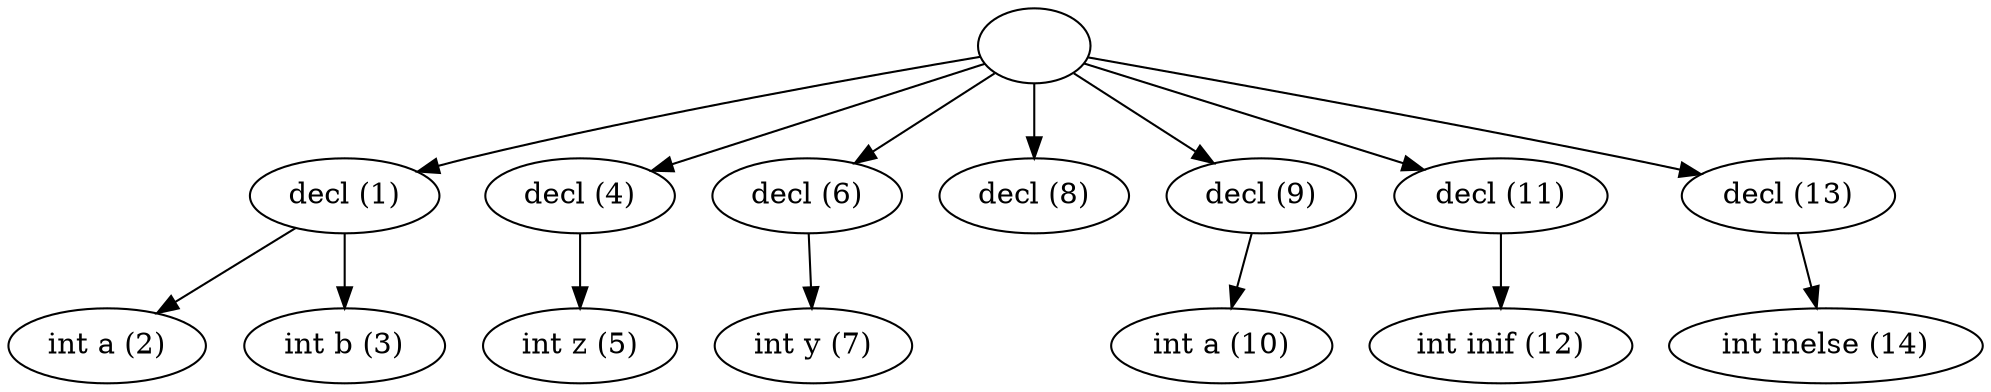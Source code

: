 digraph ast {
	"" -> "decl (1)";
	"decl (1)" -> "int a (2)";
	"decl (1)" -> "int b (3)";
	"" -> "decl (4)";
	"decl (4)" -> "int z (5)";
	"" -> "decl (6)";
	"decl (6)" -> "int y (7)";
	"" -> "decl (8)";
	"" -> "decl (9)";
	"decl (9)" -> "int a (10)";
	"" -> "decl (11)";
	"decl (11)" -> "int inif (12)";
	"" -> "decl (13)";
	"decl (13)" -> "int inelse (14)";
}
